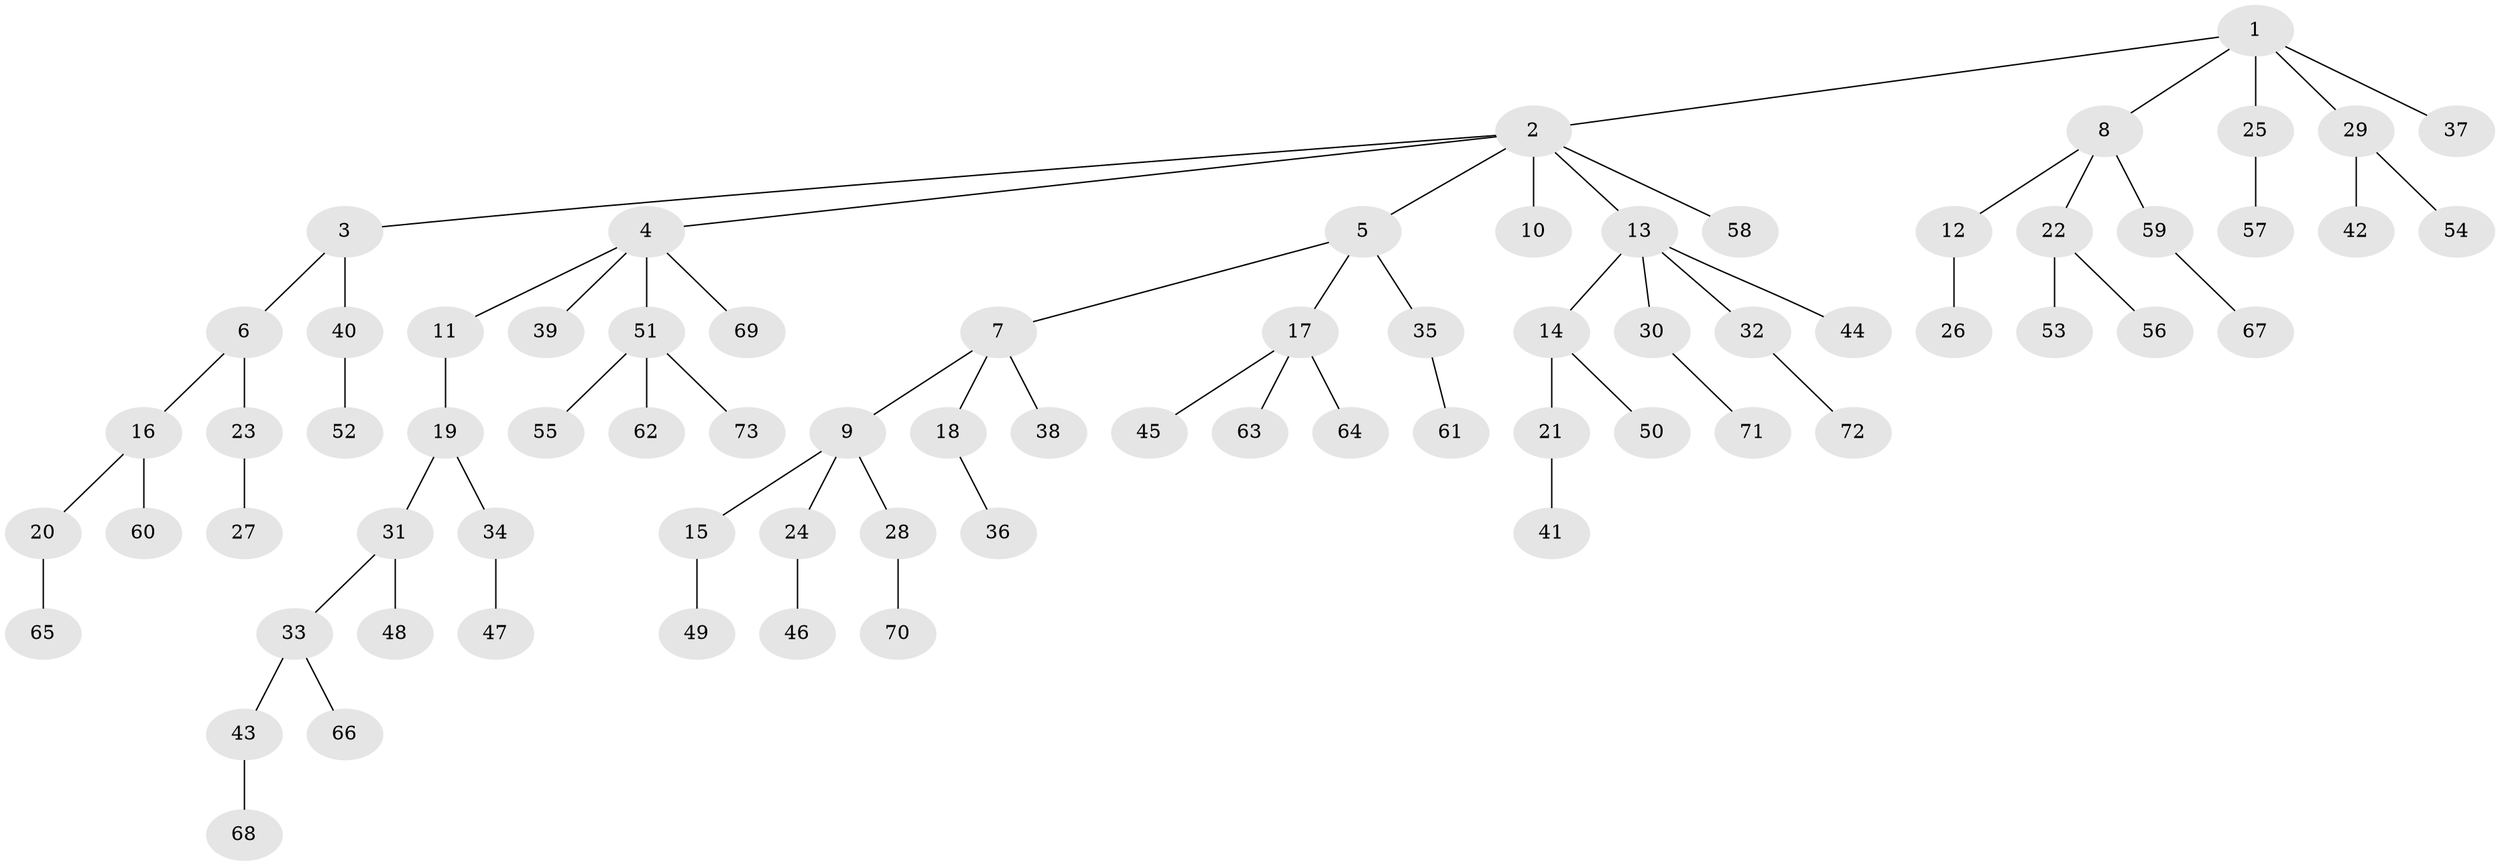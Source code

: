 // Generated by graph-tools (version 1.1) at 2025/26/03/09/25 03:26:31]
// undirected, 73 vertices, 72 edges
graph export_dot {
graph [start="1"]
  node [color=gray90,style=filled];
  1;
  2;
  3;
  4;
  5;
  6;
  7;
  8;
  9;
  10;
  11;
  12;
  13;
  14;
  15;
  16;
  17;
  18;
  19;
  20;
  21;
  22;
  23;
  24;
  25;
  26;
  27;
  28;
  29;
  30;
  31;
  32;
  33;
  34;
  35;
  36;
  37;
  38;
  39;
  40;
  41;
  42;
  43;
  44;
  45;
  46;
  47;
  48;
  49;
  50;
  51;
  52;
  53;
  54;
  55;
  56;
  57;
  58;
  59;
  60;
  61;
  62;
  63;
  64;
  65;
  66;
  67;
  68;
  69;
  70;
  71;
  72;
  73;
  1 -- 2;
  1 -- 8;
  1 -- 25;
  1 -- 29;
  1 -- 37;
  2 -- 3;
  2 -- 4;
  2 -- 5;
  2 -- 10;
  2 -- 13;
  2 -- 58;
  3 -- 6;
  3 -- 40;
  4 -- 11;
  4 -- 39;
  4 -- 51;
  4 -- 69;
  5 -- 7;
  5 -- 17;
  5 -- 35;
  6 -- 16;
  6 -- 23;
  7 -- 9;
  7 -- 18;
  7 -- 38;
  8 -- 12;
  8 -- 22;
  8 -- 59;
  9 -- 15;
  9 -- 24;
  9 -- 28;
  11 -- 19;
  12 -- 26;
  13 -- 14;
  13 -- 30;
  13 -- 32;
  13 -- 44;
  14 -- 21;
  14 -- 50;
  15 -- 49;
  16 -- 20;
  16 -- 60;
  17 -- 45;
  17 -- 63;
  17 -- 64;
  18 -- 36;
  19 -- 31;
  19 -- 34;
  20 -- 65;
  21 -- 41;
  22 -- 53;
  22 -- 56;
  23 -- 27;
  24 -- 46;
  25 -- 57;
  28 -- 70;
  29 -- 42;
  29 -- 54;
  30 -- 71;
  31 -- 33;
  31 -- 48;
  32 -- 72;
  33 -- 43;
  33 -- 66;
  34 -- 47;
  35 -- 61;
  40 -- 52;
  43 -- 68;
  51 -- 55;
  51 -- 62;
  51 -- 73;
  59 -- 67;
}
